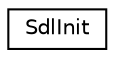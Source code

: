 digraph "Graphical Class Hierarchy"
{
 // INTERACTIVE_SVG=YES
  edge [fontname="Helvetica",fontsize="10",labelfontname="Helvetica",labelfontsize="10"];
  node [fontname="Helvetica",fontsize="10",shape=record];
  rankdir="LR";
  Node1 [label="SdlInit",height=0.2,width=0.4,color="black", fillcolor="white", style="filled",URL="$class_sdl_init.html"];
}
